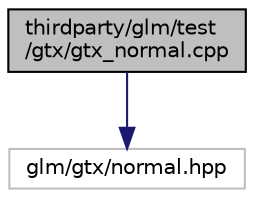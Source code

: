 digraph "thirdparty/glm/test/gtx/gtx_normal.cpp"
{
  edge [fontname="Helvetica",fontsize="10",labelfontname="Helvetica",labelfontsize="10"];
  node [fontname="Helvetica",fontsize="10",shape=record];
  Node1 [label="thirdparty/glm/test\l/gtx/gtx_normal.cpp",height=0.2,width=0.4,color="black", fillcolor="grey75", style="filled", fontcolor="black"];
  Node1 -> Node2 [color="midnightblue",fontsize="10",style="solid",fontname="Helvetica"];
  Node2 [label="glm/gtx/normal.hpp",height=0.2,width=0.4,color="grey75", fillcolor="white", style="filled"];
}
